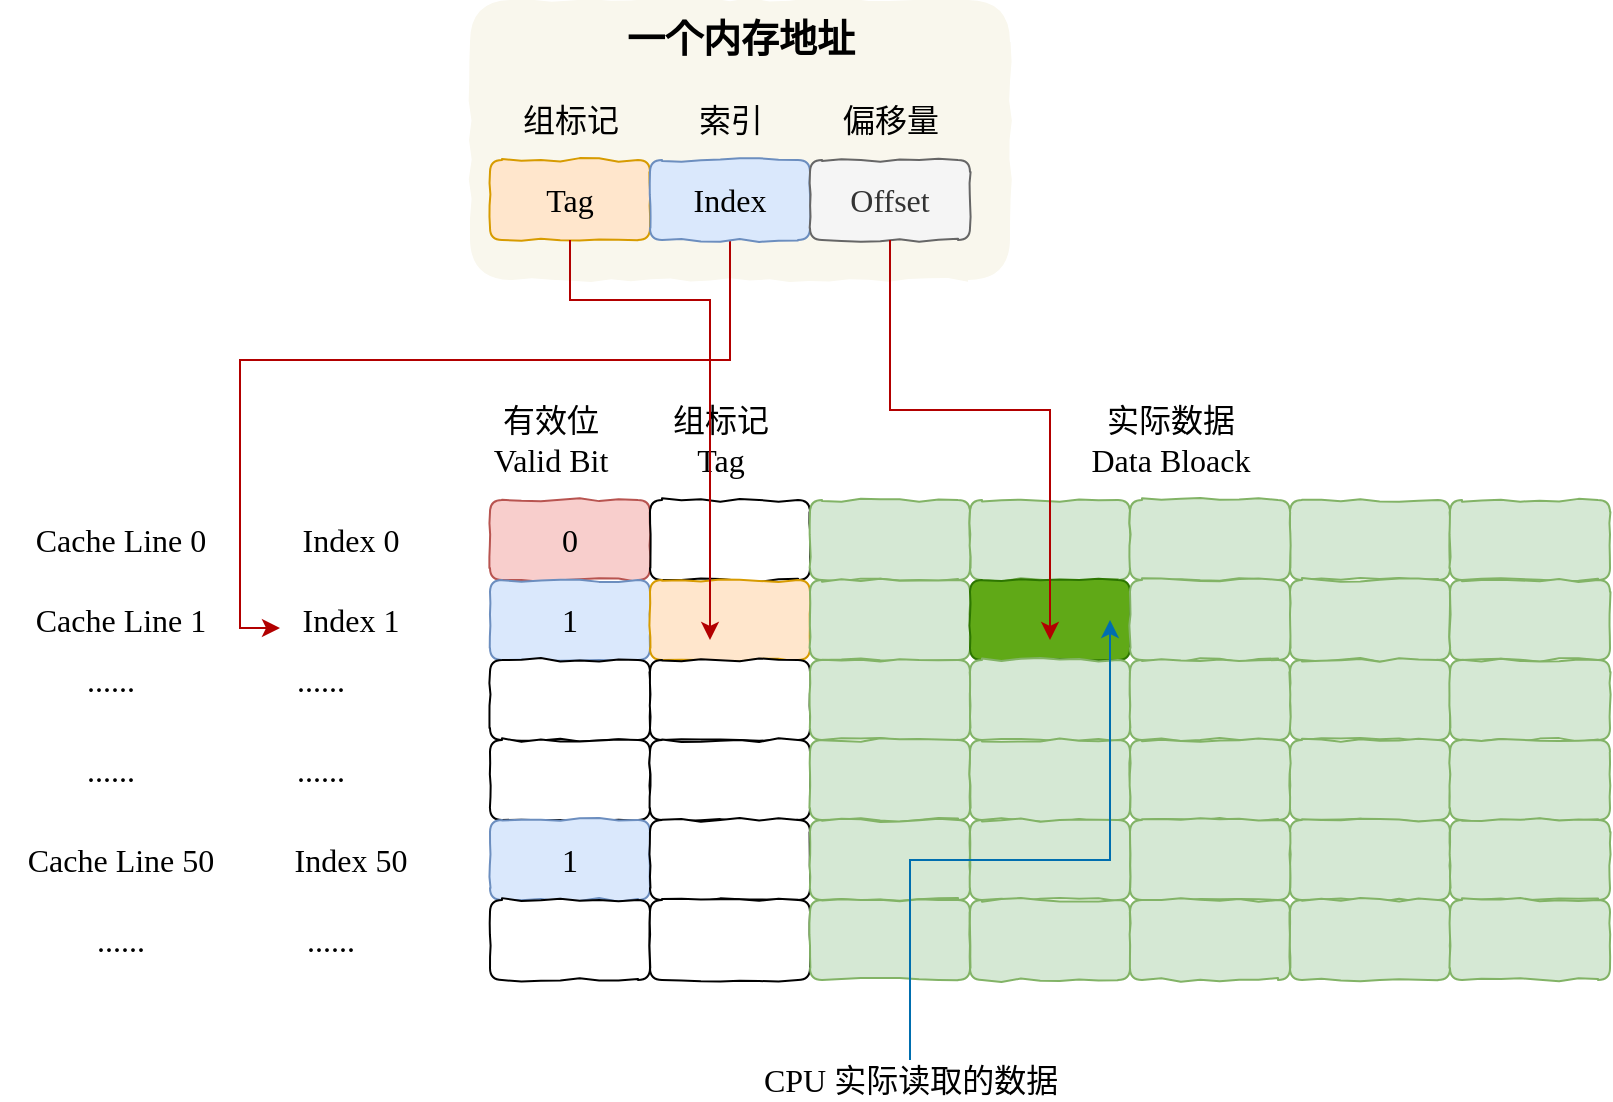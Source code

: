 <mxfile version="13.7.9" type="github">
  <diagram id="vUPeiN3E9wB5yPIPzSWP" name="Page-1">
    <mxGraphModel dx="2213" dy="725" grid="1" gridSize="10" guides="1" tooltips="1" connect="1" arrows="1" fold="1" page="1" pageScale="1" pageWidth="827" pageHeight="1169" math="0" shadow="0">
      <root>
        <mxCell id="0" />
        <mxCell id="1" parent="0" />
        <mxCell id="FTc1yLrN9kVpRQPn8cH3-90" value="" style="rounded=1;whiteSpace=wrap;html=1;comic=1;sketch=0;strokeWidth=1;fontFamily=Comic Sans MS;fontSize=16;fillColor=#f9f7ed;strokeColor=none;" vertex="1" parent="1">
          <mxGeometry x="70" y="200" width="270" height="140" as="geometry" />
        </mxCell>
        <mxCell id="FTc1yLrN9kVpRQPn8cH3-1" value="&lt;font style=&quot;font-size: 16px&quot;&gt;Tag&lt;/font&gt;" style="rounded=1;whiteSpace=wrap;html=1;strokeWidth=1;fillWeight=4;hachureGap=8;hachureAngle=45;sketch=0;comic=1;fontFamily=Comic Sans MS;fillColor=#ffe6cc;strokeColor=#d79b00;fontSize=16;" vertex="1" parent="1">
          <mxGeometry x="80" y="280" width="80" height="40" as="geometry" />
        </mxCell>
        <mxCell id="FTc1yLrN9kVpRQPn8cH3-83" style="edgeStyle=orthogonalEdgeStyle;rounded=0;orthogonalLoop=1;jettySize=auto;html=1;fontFamily=Comic Sans MS;fontSize=16;entryX=0;entryY=0.7;entryDx=0;entryDy=0;entryPerimeter=0;exitX=0.5;exitY=1;exitDx=0;exitDy=0;fillColor=#e51400;strokeColor=#B20000;" edge="1" parent="1" source="FTc1yLrN9kVpRQPn8cH3-2" target="FTc1yLrN9kVpRQPn8cH3-74">
          <mxGeometry relative="1" as="geometry">
            <Array as="points">
              <mxPoint x="200" y="380" />
              <mxPoint x="-45" y="380" />
              <mxPoint x="-45" y="514" />
            </Array>
          </mxGeometry>
        </mxCell>
        <mxCell id="FTc1yLrN9kVpRQPn8cH3-2" value="&lt;font style=&quot;font-size: 16px&quot;&gt;Index&lt;/font&gt;" style="rounded=1;whiteSpace=wrap;html=1;strokeWidth=1;fillWeight=4;hachureGap=8;hachureAngle=45;sketch=0;comic=1;fontFamily=Comic Sans MS;fillColor=#dae8fc;strokeColor=#6c8ebf;fontSize=16;" vertex="1" parent="1">
          <mxGeometry x="160" y="280" width="80" height="40" as="geometry" />
        </mxCell>
        <mxCell id="FTc1yLrN9kVpRQPn8cH3-3" value="&lt;span style=&quot;font-size: 16px&quot;&gt;Offset&lt;/span&gt;" style="rounded=1;whiteSpace=wrap;html=1;strokeWidth=1;fillWeight=4;hachureGap=8;hachureAngle=45;sketch=0;comic=1;fontFamily=Comic Sans MS;fillColor=#f5f5f5;strokeColor=#666666;fontColor=#333333;fontSize=16;" vertex="1" parent="1">
          <mxGeometry x="240" y="280" width="80" height="40" as="geometry" />
        </mxCell>
        <mxCell id="FTc1yLrN9kVpRQPn8cH3-4" value="组标记" style="text;html=1;align=center;verticalAlign=middle;resizable=0;points=[];autosize=1;fontFamily=Comic Sans MS;fontSize=16;" vertex="1" parent="1">
          <mxGeometry x="90" y="250" width="60" height="20" as="geometry" />
        </mxCell>
        <mxCell id="FTc1yLrN9kVpRQPn8cH3-5" value="索引" style="text;html=1;align=center;verticalAlign=middle;resizable=0;points=[];autosize=1;fontFamily=Comic Sans MS;fontSize=16;" vertex="1" parent="1">
          <mxGeometry x="175" y="250" width="50" height="20" as="geometry" />
        </mxCell>
        <mxCell id="FTc1yLrN9kVpRQPn8cH3-6" value="偏移量" style="text;html=1;align=center;verticalAlign=middle;resizable=0;points=[];autosize=1;fontFamily=Comic Sans MS;fontSize=16;" vertex="1" parent="1">
          <mxGeometry x="250" y="250" width="60" height="20" as="geometry" />
        </mxCell>
        <mxCell id="FTc1yLrN9kVpRQPn8cH3-7" value="&lt;font style=&quot;font-size: 16px&quot;&gt;0&lt;/font&gt;" style="rounded=1;whiteSpace=wrap;html=1;strokeWidth=1;fillWeight=4;hachureGap=8;hachureAngle=45;sketch=0;comic=1;fontFamily=Comic Sans MS;fillColor=#f8cecc;strokeColor=#b85450;fontSize=16;" vertex="1" parent="1">
          <mxGeometry x="80" y="450" width="80" height="40" as="geometry" />
        </mxCell>
        <mxCell id="FTc1yLrN9kVpRQPn8cH3-8" value="" style="rounded=1;whiteSpace=wrap;html=1;strokeWidth=1;fillWeight=4;hachureGap=8;hachureAngle=45;sketch=0;comic=1;fontFamily=Comic Sans MS;fontSize=16;" vertex="1" parent="1">
          <mxGeometry x="160" y="450" width="80" height="40" as="geometry" />
        </mxCell>
        <mxCell id="FTc1yLrN9kVpRQPn8cH3-9" value="" style="rounded=1;whiteSpace=wrap;html=1;strokeWidth=1;fillWeight=4;hachureGap=8;hachureAngle=45;sketch=0;comic=1;fontFamily=Comic Sans MS;fillColor=#d5e8d4;strokeColor=#82b366;fontSize=16;" vertex="1" parent="1">
          <mxGeometry x="240" y="450" width="80" height="40" as="geometry" />
        </mxCell>
        <mxCell id="FTc1yLrN9kVpRQPn8cH3-10" value="" style="rounded=1;whiteSpace=wrap;html=1;strokeWidth=1;fillWeight=4;hachureGap=8;hachureAngle=45;sketch=0;comic=1;fontFamily=Comic Sans MS;fillColor=#d5e8d4;strokeColor=#82b366;fontSize=16;" vertex="1" parent="1">
          <mxGeometry x="320" y="450" width="80" height="40" as="geometry" />
        </mxCell>
        <mxCell id="FTc1yLrN9kVpRQPn8cH3-11" value="" style="rounded=1;whiteSpace=wrap;html=1;strokeWidth=1;fillWeight=4;hachureGap=8;hachureAngle=45;sketch=0;comic=1;fontFamily=Comic Sans MS;fillColor=#d5e8d4;strokeColor=#82b366;fontSize=16;" vertex="1" parent="1">
          <mxGeometry x="480" y="450" width="80" height="40" as="geometry" />
        </mxCell>
        <mxCell id="FTc1yLrN9kVpRQPn8cH3-12" value="" style="rounded=1;whiteSpace=wrap;html=1;strokeWidth=1;fillWeight=4;hachureGap=8;hachureAngle=45;sketch=0;comic=1;fontFamily=Comic Sans MS;fillColor=#d5e8d4;strokeColor=#82b366;fontSize=16;" vertex="1" parent="1">
          <mxGeometry x="400" y="450" width="80" height="40" as="geometry" />
        </mxCell>
        <mxCell id="FTc1yLrN9kVpRQPn8cH3-14" value="" style="rounded=1;whiteSpace=wrap;html=1;strokeWidth=1;fillWeight=4;hachureGap=8;hachureAngle=45;sketch=0;comic=1;fontFamily=Comic Sans MS;fillColor=#d5e8d4;strokeColor=#82b366;fontSize=16;" vertex="1" parent="1">
          <mxGeometry x="560" y="450" width="80" height="40" as="geometry" />
        </mxCell>
        <mxCell id="FTc1yLrN9kVpRQPn8cH3-16" value="&lt;font style=&quot;font-size: 16px&quot;&gt;1&lt;/font&gt;" style="rounded=1;whiteSpace=wrap;html=1;strokeWidth=1;fillWeight=4;hachureGap=8;hachureAngle=45;sketch=0;comic=1;fontFamily=Comic Sans MS;fillColor=#dae8fc;strokeColor=#6c8ebf;fontSize=16;" vertex="1" parent="1">
          <mxGeometry x="80" y="490" width="80" height="40" as="geometry" />
        </mxCell>
        <mxCell id="FTc1yLrN9kVpRQPn8cH3-17" value="" style="rounded=1;whiteSpace=wrap;html=1;strokeWidth=1;fillWeight=4;hachureGap=8;hachureAngle=45;sketch=0;comic=1;fontFamily=Comic Sans MS;fillColor=#ffe6cc;strokeColor=#d79b00;fontSize=16;" vertex="1" parent="1">
          <mxGeometry x="160" y="490" width="80" height="40" as="geometry" />
        </mxCell>
        <mxCell id="FTc1yLrN9kVpRQPn8cH3-18" value="" style="rounded=1;whiteSpace=wrap;html=1;strokeWidth=1;fillWeight=4;hachureGap=8;hachureAngle=45;sketch=0;comic=1;fontFamily=Comic Sans MS;fillColor=#d5e8d4;strokeColor=#82b366;fontSize=16;" vertex="1" parent="1">
          <mxGeometry x="240" y="490" width="80" height="40" as="geometry" />
        </mxCell>
        <mxCell id="FTc1yLrN9kVpRQPn8cH3-19" value="" style="rounded=1;whiteSpace=wrap;html=1;strokeWidth=1;fillWeight=4;hachureGap=8;hachureAngle=45;sketch=0;comic=1;fontFamily=Comic Sans MS;fillColor=#60a917;strokeColor=#2D7600;fontColor=#ffffff;fontSize=16;" vertex="1" parent="1">
          <mxGeometry x="320" y="490" width="80" height="40" as="geometry" />
        </mxCell>
        <mxCell id="FTc1yLrN9kVpRQPn8cH3-20" value="" style="rounded=1;whiteSpace=wrap;html=1;strokeWidth=1;fillWeight=4;hachureGap=8;hachureAngle=45;sketch=0;comic=1;fontFamily=Comic Sans MS;fillColor=#d5e8d4;strokeColor=#82b366;fontSize=16;" vertex="1" parent="1">
          <mxGeometry x="480" y="490" width="80" height="40" as="geometry" />
        </mxCell>
        <mxCell id="FTc1yLrN9kVpRQPn8cH3-21" value="" style="rounded=1;whiteSpace=wrap;html=1;strokeWidth=1;fillWeight=4;hachureGap=8;hachureAngle=45;sketch=0;comic=1;fontFamily=Comic Sans MS;fillColor=#d5e8d4;strokeColor=#82b366;fontSize=16;" vertex="1" parent="1">
          <mxGeometry x="400" y="490" width="80" height="40" as="geometry" />
        </mxCell>
        <mxCell id="FTc1yLrN9kVpRQPn8cH3-22" value="" style="rounded=1;whiteSpace=wrap;html=1;strokeWidth=1;fillWeight=4;hachureGap=8;hachureAngle=45;sketch=0;comic=1;fontFamily=Comic Sans MS;fillColor=#d5e8d4;strokeColor=#82b366;fontSize=16;" vertex="1" parent="1">
          <mxGeometry x="560" y="490" width="80" height="40" as="geometry" />
        </mxCell>
        <mxCell id="FTc1yLrN9kVpRQPn8cH3-23" value="" style="rounded=1;whiteSpace=wrap;html=1;strokeWidth=1;fillWeight=4;hachureGap=8;hachureAngle=45;sketch=0;comic=1;fontFamily=Comic Sans MS;fontSize=16;" vertex="1" parent="1">
          <mxGeometry x="80" y="530" width="80" height="40" as="geometry" />
        </mxCell>
        <mxCell id="FTc1yLrN9kVpRQPn8cH3-24" value="" style="rounded=1;whiteSpace=wrap;html=1;strokeWidth=1;fillWeight=4;hachureGap=8;hachureAngle=45;sketch=0;comic=1;fontFamily=Comic Sans MS;fontSize=16;" vertex="1" parent="1">
          <mxGeometry x="160" y="530" width="80" height="40" as="geometry" />
        </mxCell>
        <mxCell id="FTc1yLrN9kVpRQPn8cH3-25" value="" style="rounded=1;whiteSpace=wrap;html=1;strokeWidth=1;fillWeight=4;hachureGap=8;hachureAngle=45;sketch=0;comic=1;fontFamily=Comic Sans MS;fillColor=#d5e8d4;strokeColor=#82b366;fontSize=16;" vertex="1" parent="1">
          <mxGeometry x="240" y="530" width="80" height="40" as="geometry" />
        </mxCell>
        <mxCell id="FTc1yLrN9kVpRQPn8cH3-26" value="" style="rounded=1;whiteSpace=wrap;html=1;strokeWidth=1;fillWeight=4;hachureGap=8;hachureAngle=45;sketch=0;comic=1;fontFamily=Comic Sans MS;fillColor=#d5e8d4;strokeColor=#82b366;fontSize=16;" vertex="1" parent="1">
          <mxGeometry x="320" y="530" width="80" height="40" as="geometry" />
        </mxCell>
        <mxCell id="FTc1yLrN9kVpRQPn8cH3-27" value="" style="rounded=1;whiteSpace=wrap;html=1;strokeWidth=1;fillWeight=4;hachureGap=8;hachureAngle=45;sketch=0;comic=1;fontFamily=Comic Sans MS;fillColor=#d5e8d4;strokeColor=#82b366;fontSize=16;" vertex="1" parent="1">
          <mxGeometry x="480" y="530" width="80" height="40" as="geometry" />
        </mxCell>
        <mxCell id="FTc1yLrN9kVpRQPn8cH3-28" value="" style="rounded=1;whiteSpace=wrap;html=1;strokeWidth=1;fillWeight=4;hachureGap=8;hachureAngle=45;sketch=0;comic=1;fontFamily=Comic Sans MS;fillColor=#d5e8d4;strokeColor=#82b366;fontSize=16;" vertex="1" parent="1">
          <mxGeometry x="400" y="530" width="80" height="40" as="geometry" />
        </mxCell>
        <mxCell id="FTc1yLrN9kVpRQPn8cH3-29" value="" style="rounded=1;whiteSpace=wrap;html=1;strokeWidth=1;fillWeight=4;hachureGap=8;hachureAngle=45;sketch=0;comic=1;fontFamily=Comic Sans MS;fillColor=#d5e8d4;strokeColor=#82b366;fontSize=16;" vertex="1" parent="1">
          <mxGeometry x="560" y="530" width="80" height="40" as="geometry" />
        </mxCell>
        <mxCell id="FTc1yLrN9kVpRQPn8cH3-44" value="" style="rounded=1;whiteSpace=wrap;html=1;strokeWidth=1;fillWeight=4;hachureGap=8;hachureAngle=45;sketch=0;comic=1;fontFamily=Comic Sans MS;fontSize=16;" vertex="1" parent="1">
          <mxGeometry x="80" y="570" width="80" height="40" as="geometry" />
        </mxCell>
        <mxCell id="FTc1yLrN9kVpRQPn8cH3-45" value="" style="rounded=1;whiteSpace=wrap;html=1;strokeWidth=1;fillWeight=4;hachureGap=8;hachureAngle=45;sketch=0;comic=1;fontFamily=Comic Sans MS;fontSize=16;" vertex="1" parent="1">
          <mxGeometry x="160" y="570" width="80" height="40" as="geometry" />
        </mxCell>
        <mxCell id="FTc1yLrN9kVpRQPn8cH3-46" value="" style="rounded=1;whiteSpace=wrap;html=1;strokeWidth=1;fillWeight=4;hachureGap=8;hachureAngle=45;sketch=0;comic=1;fontFamily=Comic Sans MS;fillColor=#d5e8d4;strokeColor=#82b366;fontSize=16;" vertex="1" parent="1">
          <mxGeometry x="240" y="570" width="80" height="40" as="geometry" />
        </mxCell>
        <mxCell id="FTc1yLrN9kVpRQPn8cH3-47" value="" style="rounded=1;whiteSpace=wrap;html=1;strokeWidth=1;fillWeight=4;hachureGap=8;hachureAngle=45;sketch=0;comic=1;fontFamily=Comic Sans MS;fillColor=#d5e8d4;strokeColor=#82b366;fontSize=16;" vertex="1" parent="1">
          <mxGeometry x="320" y="570" width="80" height="40" as="geometry" />
        </mxCell>
        <mxCell id="FTc1yLrN9kVpRQPn8cH3-48" value="" style="rounded=1;whiteSpace=wrap;html=1;strokeWidth=1;fillWeight=4;hachureGap=8;hachureAngle=45;sketch=0;comic=1;fontFamily=Comic Sans MS;fillColor=#d5e8d4;strokeColor=#82b366;fontSize=16;" vertex="1" parent="1">
          <mxGeometry x="480" y="570" width="80" height="40" as="geometry" />
        </mxCell>
        <mxCell id="FTc1yLrN9kVpRQPn8cH3-49" value="" style="rounded=1;whiteSpace=wrap;html=1;strokeWidth=1;fillWeight=4;hachureGap=8;hachureAngle=45;sketch=0;comic=1;fontFamily=Comic Sans MS;fillColor=#d5e8d4;strokeColor=#82b366;fontSize=16;" vertex="1" parent="1">
          <mxGeometry x="400" y="570" width="80" height="40" as="geometry" />
        </mxCell>
        <mxCell id="FTc1yLrN9kVpRQPn8cH3-50" value="" style="rounded=1;whiteSpace=wrap;html=1;strokeWidth=1;fillWeight=4;hachureGap=8;hachureAngle=45;sketch=0;comic=1;fontFamily=Comic Sans MS;fillColor=#d5e8d4;strokeColor=#82b366;fontSize=16;" vertex="1" parent="1">
          <mxGeometry x="560" y="570" width="80" height="40" as="geometry" />
        </mxCell>
        <mxCell id="FTc1yLrN9kVpRQPn8cH3-51" value="1" style="rounded=1;whiteSpace=wrap;html=1;strokeWidth=1;fillWeight=4;hachureGap=8;hachureAngle=45;sketch=0;comic=1;fontFamily=Comic Sans MS;fontSize=16;fillColor=#dae8fc;strokeColor=#6c8ebf;" vertex="1" parent="1">
          <mxGeometry x="80" y="610" width="80" height="40" as="geometry" />
        </mxCell>
        <mxCell id="FTc1yLrN9kVpRQPn8cH3-52" value="" style="rounded=1;whiteSpace=wrap;html=1;strokeWidth=1;fillWeight=4;hachureGap=8;hachureAngle=45;sketch=0;comic=1;fontFamily=Comic Sans MS;fontSize=16;" vertex="1" parent="1">
          <mxGeometry x="160" y="610" width="80" height="40" as="geometry" />
        </mxCell>
        <mxCell id="FTc1yLrN9kVpRQPn8cH3-53" value="" style="rounded=1;whiteSpace=wrap;html=1;strokeWidth=1;fillWeight=4;hachureGap=8;hachureAngle=45;sketch=0;comic=1;fontFamily=Comic Sans MS;fillColor=#d5e8d4;strokeColor=#82b366;fontSize=16;" vertex="1" parent="1">
          <mxGeometry x="240" y="610" width="80" height="40" as="geometry" />
        </mxCell>
        <mxCell id="FTc1yLrN9kVpRQPn8cH3-54" value="" style="rounded=1;whiteSpace=wrap;html=1;strokeWidth=1;fillWeight=4;hachureGap=8;hachureAngle=45;sketch=0;comic=1;fontFamily=Comic Sans MS;fillColor=#d5e8d4;strokeColor=#82b366;fontSize=16;" vertex="1" parent="1">
          <mxGeometry x="320" y="610" width="80" height="40" as="geometry" />
        </mxCell>
        <mxCell id="FTc1yLrN9kVpRQPn8cH3-55" value="" style="rounded=1;whiteSpace=wrap;html=1;strokeWidth=1;fillWeight=4;hachureGap=8;hachureAngle=45;sketch=0;comic=1;fontFamily=Comic Sans MS;fillColor=#d5e8d4;strokeColor=#82b366;fontSize=16;" vertex="1" parent="1">
          <mxGeometry x="480" y="610" width="80" height="40" as="geometry" />
        </mxCell>
        <mxCell id="FTc1yLrN9kVpRQPn8cH3-56" value="" style="rounded=1;whiteSpace=wrap;html=1;strokeWidth=1;fillWeight=4;hachureGap=8;hachureAngle=45;sketch=0;comic=1;fontFamily=Comic Sans MS;fillColor=#d5e8d4;strokeColor=#82b366;fontSize=16;" vertex="1" parent="1">
          <mxGeometry x="400" y="610" width="80" height="40" as="geometry" />
        </mxCell>
        <mxCell id="FTc1yLrN9kVpRQPn8cH3-57" value="" style="rounded=1;whiteSpace=wrap;html=1;strokeWidth=1;fillWeight=4;hachureGap=8;hachureAngle=45;sketch=0;comic=1;fontFamily=Comic Sans MS;fillColor=#d5e8d4;strokeColor=#82b366;fontSize=16;" vertex="1" parent="1">
          <mxGeometry x="560" y="610" width="80" height="40" as="geometry" />
        </mxCell>
        <mxCell id="FTc1yLrN9kVpRQPn8cH3-58" value="" style="rounded=1;whiteSpace=wrap;html=1;strokeWidth=1;fillWeight=4;hachureGap=8;hachureAngle=45;sketch=0;comic=1;fontFamily=Comic Sans MS;fontSize=16;" vertex="1" parent="1">
          <mxGeometry x="80" y="650" width="80" height="40" as="geometry" />
        </mxCell>
        <mxCell id="FTc1yLrN9kVpRQPn8cH3-59" value="" style="rounded=1;whiteSpace=wrap;html=1;strokeWidth=1;fillWeight=4;hachureGap=8;hachureAngle=45;sketch=0;comic=1;fontFamily=Comic Sans MS;fontSize=16;" vertex="1" parent="1">
          <mxGeometry x="160" y="650" width="80" height="40" as="geometry" />
        </mxCell>
        <mxCell id="FTc1yLrN9kVpRQPn8cH3-60" value="" style="rounded=1;whiteSpace=wrap;html=1;strokeWidth=1;fillWeight=4;hachureGap=8;hachureAngle=45;sketch=0;comic=1;fontFamily=Comic Sans MS;fillColor=#d5e8d4;strokeColor=#82b366;fontSize=16;" vertex="1" parent="1">
          <mxGeometry x="240" y="650" width="80" height="40" as="geometry" />
        </mxCell>
        <mxCell id="FTc1yLrN9kVpRQPn8cH3-61" value="" style="rounded=1;whiteSpace=wrap;html=1;strokeWidth=1;fillWeight=4;hachureGap=8;hachureAngle=45;sketch=0;comic=1;fontFamily=Comic Sans MS;fillColor=#d5e8d4;strokeColor=#82b366;fontSize=16;" vertex="1" parent="1">
          <mxGeometry x="320" y="650" width="80" height="40" as="geometry" />
        </mxCell>
        <mxCell id="FTc1yLrN9kVpRQPn8cH3-62" value="" style="rounded=1;whiteSpace=wrap;html=1;strokeWidth=1;fillWeight=4;hachureGap=8;hachureAngle=45;sketch=0;comic=1;fontFamily=Comic Sans MS;fillColor=#d5e8d4;strokeColor=#82b366;fontSize=16;" vertex="1" parent="1">
          <mxGeometry x="480" y="650" width="80" height="40" as="geometry" />
        </mxCell>
        <mxCell id="FTc1yLrN9kVpRQPn8cH3-63" value="" style="rounded=1;whiteSpace=wrap;html=1;strokeWidth=1;fillWeight=4;hachureGap=8;hachureAngle=45;sketch=0;comic=1;fontFamily=Comic Sans MS;fillColor=#d5e8d4;strokeColor=#82b366;fontSize=16;" vertex="1" parent="1">
          <mxGeometry x="400" y="650" width="80" height="40" as="geometry" />
        </mxCell>
        <mxCell id="FTc1yLrN9kVpRQPn8cH3-64" value="" style="rounded=1;whiteSpace=wrap;html=1;strokeWidth=1;fillWeight=4;hachureGap=8;hachureAngle=45;sketch=0;comic=1;fontFamily=Comic Sans MS;fillColor=#d5e8d4;strokeColor=#82b366;fontSize=16;" vertex="1" parent="1">
          <mxGeometry x="560" y="650" width="80" height="40" as="geometry" />
        </mxCell>
        <mxCell id="FTc1yLrN9kVpRQPn8cH3-65" value="有效位&lt;br style=&quot;font-size: 16px;&quot;&gt;Valid Bit" style="text;html=1;align=center;verticalAlign=middle;resizable=0;points=[];autosize=1;fontSize=16;fontFamily=Comic Sans MS;" vertex="1" parent="1">
          <mxGeometry x="70" y="400" width="80" height="40" as="geometry" />
        </mxCell>
        <mxCell id="FTc1yLrN9kVpRQPn8cH3-66" value="组标记&lt;br style=&quot;font-size: 16px;&quot;&gt;Tag" style="text;html=1;align=center;verticalAlign=middle;resizable=0;points=[];autosize=1;fontSize=16;fontFamily=Comic Sans MS;" vertex="1" parent="1">
          <mxGeometry x="165" y="400" width="60" height="40" as="geometry" />
        </mxCell>
        <mxCell id="FTc1yLrN9kVpRQPn8cH3-67" value="实际数据&lt;br style=&quot;font-size: 16px;&quot;&gt;Data Bloack" style="text;html=1;align=center;verticalAlign=middle;resizable=0;points=[];autosize=1;fontSize=16;fontFamily=Comic Sans MS;" vertex="1" parent="1">
          <mxGeometry x="370" y="400" width="100" height="40" as="geometry" />
        </mxCell>
        <mxCell id="FTc1yLrN9kVpRQPn8cH3-68" style="edgeStyle=orthogonalEdgeStyle;rounded=0;orthogonalLoop=1;jettySize=auto;html=1;fontFamily=Comic Sans MS;fontSize=16;entryX=0.5;entryY=0.75;entryDx=0;entryDy=0;entryPerimeter=0;fillColor=#e51400;strokeColor=#B20000;" edge="1" parent="1" source="FTc1yLrN9kVpRQPn8cH3-3" target="FTc1yLrN9kVpRQPn8cH3-19">
          <mxGeometry relative="1" as="geometry" />
        </mxCell>
        <mxCell id="FTc1yLrN9kVpRQPn8cH3-69" style="edgeStyle=orthogonalEdgeStyle;rounded=0;orthogonalLoop=1;jettySize=auto;html=1;fontFamily=Comic Sans MS;fontSize=16;exitX=0.5;exitY=1;exitDx=0;exitDy=0;fillColor=#e51400;strokeColor=#B20000;" edge="1" parent="1" source="FTc1yLrN9kVpRQPn8cH3-1">
          <mxGeometry relative="1" as="geometry">
            <mxPoint x="190" y="520" as="targetPoint" />
            <Array as="points">
              <mxPoint x="120" y="350" />
              <mxPoint x="190" y="350" />
            </Array>
          </mxGeometry>
        </mxCell>
        <mxCell id="FTc1yLrN9kVpRQPn8cH3-71" value="Cache Line 0" style="text;html=1;align=center;verticalAlign=middle;resizable=0;points=[];autosize=1;fontSize=16;fontFamily=Comic Sans MS;" vertex="1" parent="1">
          <mxGeometry x="-160" y="460" width="110" height="20" as="geometry" />
        </mxCell>
        <mxCell id="FTc1yLrN9kVpRQPn8cH3-72" value="Index 0" style="text;html=1;align=center;verticalAlign=middle;resizable=0;points=[];autosize=1;fontSize=16;fontFamily=Comic Sans MS;" vertex="1" parent="1">
          <mxGeometry x="-25" y="460" width="70" height="20" as="geometry" />
        </mxCell>
        <mxCell id="FTc1yLrN9kVpRQPn8cH3-73" value="Cache Line 1" style="text;html=1;align=center;verticalAlign=middle;resizable=0;points=[];autosize=1;fontSize=16;fontFamily=Comic Sans MS;" vertex="1" parent="1">
          <mxGeometry x="-160" y="500" width="110" height="20" as="geometry" />
        </mxCell>
        <mxCell id="FTc1yLrN9kVpRQPn8cH3-74" value="Index 1" style="text;html=1;align=center;verticalAlign=middle;resizable=0;points=[];autosize=1;fontSize=16;fontFamily=Comic Sans MS;" vertex="1" parent="1">
          <mxGeometry x="-25" y="500" width="70" height="20" as="geometry" />
        </mxCell>
        <mxCell id="FTc1yLrN9kVpRQPn8cH3-75" value="Cache Line 50" style="text;html=1;align=center;verticalAlign=middle;resizable=0;points=[];autosize=1;fontSize=16;fontFamily=Comic Sans MS;" vertex="1" parent="1">
          <mxGeometry x="-165" y="620" width="120" height="20" as="geometry" />
        </mxCell>
        <mxCell id="FTc1yLrN9kVpRQPn8cH3-76" value="Index 50" style="text;html=1;align=center;verticalAlign=middle;resizable=0;points=[];autosize=1;fontSize=16;fontFamily=Comic Sans MS;" vertex="1" parent="1">
          <mxGeometry x="-30" y="620" width="80" height="20" as="geometry" />
        </mxCell>
        <mxCell id="FTc1yLrN9kVpRQPn8cH3-77" value="......" style="text;html=1;align=center;verticalAlign=middle;resizable=0;points=[];autosize=1;fontSize=16;fontFamily=Comic Sans MS;" vertex="1" parent="1">
          <mxGeometry x="-130" y="530" width="40" height="20" as="geometry" />
        </mxCell>
        <mxCell id="FTc1yLrN9kVpRQPn8cH3-78" value="......" style="text;html=1;align=center;verticalAlign=middle;resizable=0;points=[];autosize=1;fontSize=16;fontFamily=Comic Sans MS;" vertex="1" parent="1">
          <mxGeometry x="-25" y="530" width="40" height="20" as="geometry" />
        </mxCell>
        <mxCell id="FTc1yLrN9kVpRQPn8cH3-79" value="......" style="text;html=1;align=center;verticalAlign=middle;resizable=0;points=[];autosize=1;fontSize=16;fontFamily=Comic Sans MS;" vertex="1" parent="1">
          <mxGeometry x="-130" y="574.5" width="40" height="20" as="geometry" />
        </mxCell>
        <mxCell id="FTc1yLrN9kVpRQPn8cH3-80" value="......" style="text;html=1;align=center;verticalAlign=middle;resizable=0;points=[];autosize=1;fontSize=16;fontFamily=Comic Sans MS;" vertex="1" parent="1">
          <mxGeometry x="-25" y="574.5" width="40" height="20" as="geometry" />
        </mxCell>
        <mxCell id="FTc1yLrN9kVpRQPn8cH3-81" value="......" style="text;html=1;align=center;verticalAlign=middle;resizable=0;points=[];autosize=1;fontSize=16;fontFamily=Comic Sans MS;" vertex="1" parent="1">
          <mxGeometry x="-125" y="660" width="40" height="20" as="geometry" />
        </mxCell>
        <mxCell id="FTc1yLrN9kVpRQPn8cH3-82" value="......" style="text;html=1;align=center;verticalAlign=middle;resizable=0;points=[];autosize=1;fontSize=16;fontFamily=Comic Sans MS;" vertex="1" parent="1">
          <mxGeometry x="-20" y="660" width="40" height="20" as="geometry" />
        </mxCell>
        <mxCell id="FTc1yLrN9kVpRQPn8cH3-88" style="edgeStyle=orthogonalEdgeStyle;rounded=0;orthogonalLoop=1;jettySize=auto;html=1;entryX=0.875;entryY=0.5;entryDx=0;entryDy=0;entryPerimeter=0;fontFamily=Comic Sans MS;fontSize=16;fillColor=#1ba1e2;strokeColor=#006EAF;" edge="1" parent="1" source="FTc1yLrN9kVpRQPn8cH3-84" target="FTc1yLrN9kVpRQPn8cH3-19">
          <mxGeometry relative="1" as="geometry" />
        </mxCell>
        <mxCell id="FTc1yLrN9kVpRQPn8cH3-84" value="CPU 实际读取的数据" style="text;html=1;align=center;verticalAlign=middle;resizable=0;points=[];autosize=1;fontSize=16;fontFamily=Comic Sans MS;" vertex="1" parent="1">
          <mxGeometry x="210" y="730" width="160" height="20" as="geometry" />
        </mxCell>
        <mxCell id="FTc1yLrN9kVpRQPn8cH3-89" value="一个内存地址" style="text;html=1;align=center;verticalAlign=middle;resizable=0;points=[];autosize=1;fontSize=19;fontFamily=Comic Sans MS;fontStyle=1" vertex="1" parent="1">
          <mxGeometry x="140" y="205" width="130" height="30" as="geometry" />
        </mxCell>
      </root>
    </mxGraphModel>
  </diagram>
</mxfile>
